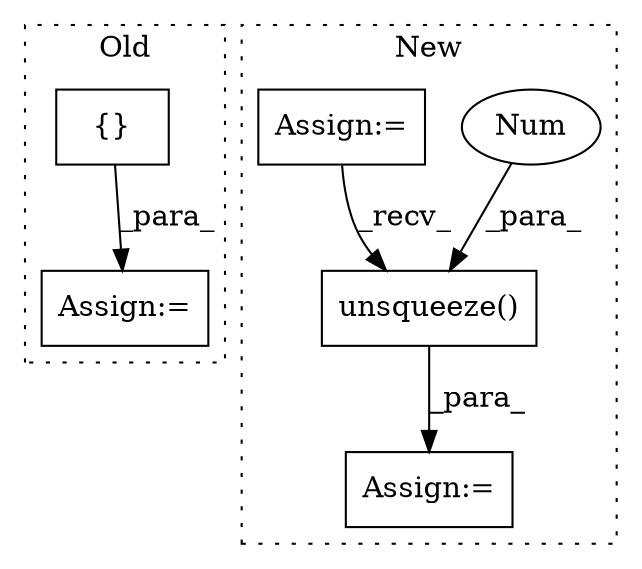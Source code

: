 digraph G {
subgraph cluster0 {
1 [label="{}" a="59" s="41823,41823" l="2,1" shape="box"];
3 [label="Assign:=" a="68" s="42330" l="3" shape="box"];
label = "Old";
style="dotted";
}
subgraph cluster1 {
2 [label="unsqueeze()" a="75" s="42607,42623" l="15,1" shape="box"];
4 [label="Num" a="76" s="42622" l="1" shape="ellipse"];
5 [label="Assign:=" a="68" s="42598" l="3" shape="box"];
6 [label="Assign:=" a="68" s="40926" l="3" shape="box"];
label = "New";
style="dotted";
}
1 -> 3 [label="_para_"];
2 -> 5 [label="_para_"];
4 -> 2 [label="_para_"];
6 -> 2 [label="_recv_"];
}